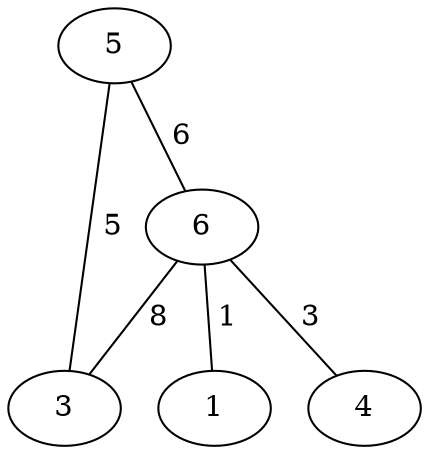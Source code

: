 graph G { 
5 -- 3 [label=" 5", arrowtail=dot, arrowhead=open];
5 -- 6 [label=" 6", arrowtail=dot, arrowhead=open];
6 -- 1 [label=" 1", arrowtail=dot, arrowhead=open];
6 -- 4 [label=" 3", arrowtail=dot, arrowhead=open];
6 -- 3 [label=" 8", arrowtail=dot, arrowhead=open];

}